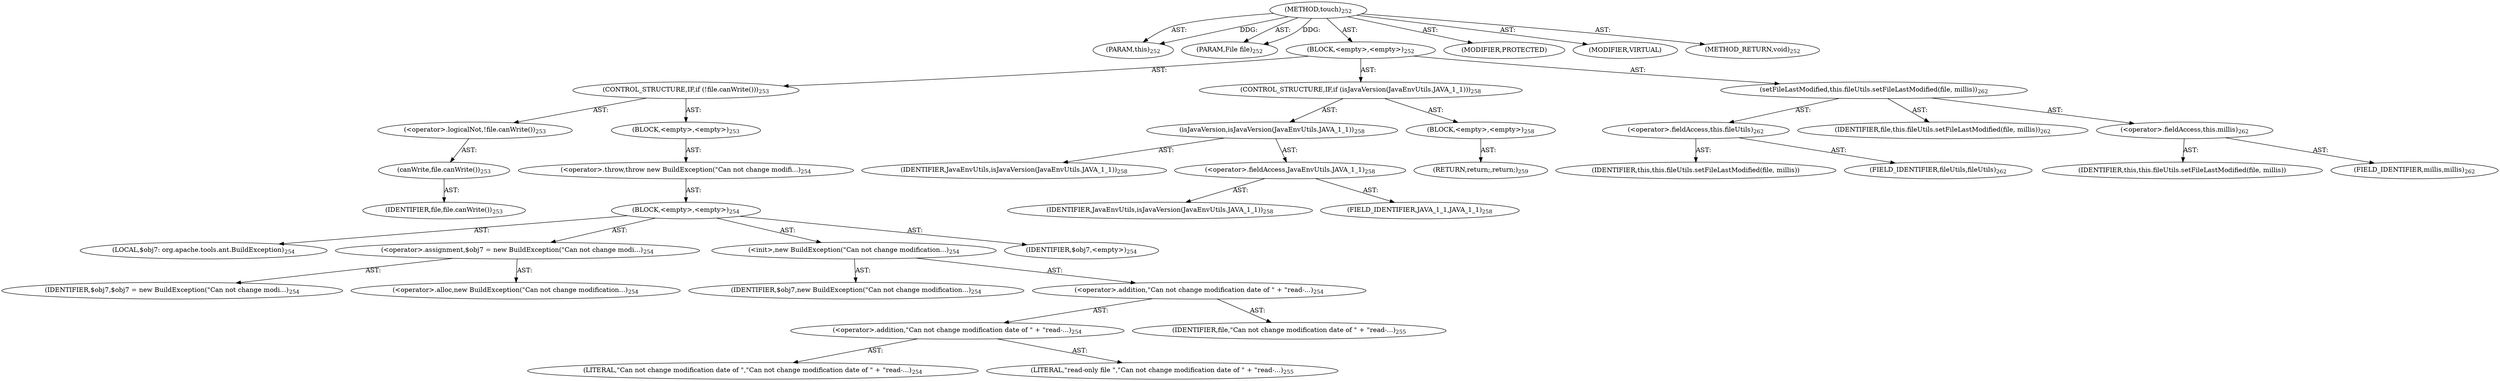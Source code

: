 digraph "touch" {  
"111669149703" [label = <(METHOD,touch)<SUB>252</SUB>> ]
"115964117003" [label = <(PARAM,this)<SUB>252</SUB>> ]
"115964117004" [label = <(PARAM,File file)<SUB>252</SUB>> ]
"25769803811" [label = <(BLOCK,&lt;empty&gt;,&lt;empty&gt;)<SUB>252</SUB>> ]
"47244640277" [label = <(CONTROL_STRUCTURE,IF,if (!file.canWrite()))<SUB>253</SUB>> ]
"30064771235" [label = <(&lt;operator&gt;.logicalNot,!file.canWrite())<SUB>253</SUB>> ]
"30064771236" [label = <(canWrite,file.canWrite())<SUB>253</SUB>> ]
"68719476860" [label = <(IDENTIFIER,file,file.canWrite())<SUB>253</SUB>> ]
"25769803812" [label = <(BLOCK,&lt;empty&gt;,&lt;empty&gt;)<SUB>253</SUB>> ]
"30064771237" [label = <(&lt;operator&gt;.throw,throw new BuildException(&quot;Can not change modifi...)<SUB>254</SUB>> ]
"25769803813" [label = <(BLOCK,&lt;empty&gt;,&lt;empty&gt;)<SUB>254</SUB>> ]
"94489280530" [label = <(LOCAL,$obj7: org.apache.tools.ant.BuildException)<SUB>254</SUB>> ]
"30064771238" [label = <(&lt;operator&gt;.assignment,$obj7 = new BuildException(&quot;Can not change modi...)<SUB>254</SUB>> ]
"68719476861" [label = <(IDENTIFIER,$obj7,$obj7 = new BuildException(&quot;Can not change modi...)<SUB>254</SUB>> ]
"30064771239" [label = <(&lt;operator&gt;.alloc,new BuildException(&quot;Can not change modification...)<SUB>254</SUB>> ]
"30064771240" [label = <(&lt;init&gt;,new BuildException(&quot;Can not change modification...)<SUB>254</SUB>> ]
"68719476862" [label = <(IDENTIFIER,$obj7,new BuildException(&quot;Can not change modification...)<SUB>254</SUB>> ]
"30064771241" [label = <(&lt;operator&gt;.addition,&quot;Can not change modification date of &quot; + &quot;read-...)<SUB>254</SUB>> ]
"30064771242" [label = <(&lt;operator&gt;.addition,&quot;Can not change modification date of &quot; + &quot;read-...)<SUB>254</SUB>> ]
"90194313244" [label = <(LITERAL,&quot;Can not change modification date of &quot;,&quot;Can not change modification date of &quot; + &quot;read-...)<SUB>254</SUB>> ]
"90194313245" [label = <(LITERAL,&quot;read-only file &quot;,&quot;Can not change modification date of &quot; + &quot;read-...)<SUB>255</SUB>> ]
"68719476863" [label = <(IDENTIFIER,file,&quot;Can not change modification date of &quot; + &quot;read-...)<SUB>255</SUB>> ]
"68719476864" [label = <(IDENTIFIER,$obj7,&lt;empty&gt;)<SUB>254</SUB>> ]
"47244640278" [label = <(CONTROL_STRUCTURE,IF,if (isJavaVersion(JavaEnvUtils.JAVA_1_1)))<SUB>258</SUB>> ]
"30064771243" [label = <(isJavaVersion,isJavaVersion(JavaEnvUtils.JAVA_1_1))<SUB>258</SUB>> ]
"68719476865" [label = <(IDENTIFIER,JavaEnvUtils,isJavaVersion(JavaEnvUtils.JAVA_1_1))<SUB>258</SUB>> ]
"30064771244" [label = <(&lt;operator&gt;.fieldAccess,JavaEnvUtils.JAVA_1_1)<SUB>258</SUB>> ]
"68719476866" [label = <(IDENTIFIER,JavaEnvUtils,isJavaVersion(JavaEnvUtils.JAVA_1_1))<SUB>258</SUB>> ]
"55834574893" [label = <(FIELD_IDENTIFIER,JAVA_1_1,JAVA_1_1)<SUB>258</SUB>> ]
"25769803814" [label = <(BLOCK,&lt;empty&gt;,&lt;empty&gt;)<SUB>258</SUB>> ]
"146028888065" [label = <(RETURN,return;,return;)<SUB>259</SUB>> ]
"30064771245" [label = <(setFileLastModified,this.fileUtils.setFileLastModified(file, millis))<SUB>262</SUB>> ]
"30064771246" [label = <(&lt;operator&gt;.fieldAccess,this.fileUtils)<SUB>262</SUB>> ]
"68719476867" [label = <(IDENTIFIER,this,this.fileUtils.setFileLastModified(file, millis))> ]
"55834574894" [label = <(FIELD_IDENTIFIER,fileUtils,fileUtils)<SUB>262</SUB>> ]
"68719476868" [label = <(IDENTIFIER,file,this.fileUtils.setFileLastModified(file, millis))<SUB>262</SUB>> ]
"30064771247" [label = <(&lt;operator&gt;.fieldAccess,this.millis)<SUB>262</SUB>> ]
"68719476869" [label = <(IDENTIFIER,this,this.fileUtils.setFileLastModified(file, millis))> ]
"55834574895" [label = <(FIELD_IDENTIFIER,millis,millis)<SUB>262</SUB>> ]
"133143986195" [label = <(MODIFIER,PROTECTED)> ]
"133143986196" [label = <(MODIFIER,VIRTUAL)> ]
"128849018887" [label = <(METHOD_RETURN,void)<SUB>252</SUB>> ]
  "111669149703" -> "115964117003"  [ label = "AST: "] 
  "111669149703" -> "115964117004"  [ label = "AST: "] 
  "111669149703" -> "25769803811"  [ label = "AST: "] 
  "111669149703" -> "133143986195"  [ label = "AST: "] 
  "111669149703" -> "133143986196"  [ label = "AST: "] 
  "111669149703" -> "128849018887"  [ label = "AST: "] 
  "25769803811" -> "47244640277"  [ label = "AST: "] 
  "25769803811" -> "47244640278"  [ label = "AST: "] 
  "25769803811" -> "30064771245"  [ label = "AST: "] 
  "47244640277" -> "30064771235"  [ label = "AST: "] 
  "47244640277" -> "25769803812"  [ label = "AST: "] 
  "30064771235" -> "30064771236"  [ label = "AST: "] 
  "30064771236" -> "68719476860"  [ label = "AST: "] 
  "25769803812" -> "30064771237"  [ label = "AST: "] 
  "30064771237" -> "25769803813"  [ label = "AST: "] 
  "25769803813" -> "94489280530"  [ label = "AST: "] 
  "25769803813" -> "30064771238"  [ label = "AST: "] 
  "25769803813" -> "30064771240"  [ label = "AST: "] 
  "25769803813" -> "68719476864"  [ label = "AST: "] 
  "30064771238" -> "68719476861"  [ label = "AST: "] 
  "30064771238" -> "30064771239"  [ label = "AST: "] 
  "30064771240" -> "68719476862"  [ label = "AST: "] 
  "30064771240" -> "30064771241"  [ label = "AST: "] 
  "30064771241" -> "30064771242"  [ label = "AST: "] 
  "30064771241" -> "68719476863"  [ label = "AST: "] 
  "30064771242" -> "90194313244"  [ label = "AST: "] 
  "30064771242" -> "90194313245"  [ label = "AST: "] 
  "47244640278" -> "30064771243"  [ label = "AST: "] 
  "47244640278" -> "25769803814"  [ label = "AST: "] 
  "30064771243" -> "68719476865"  [ label = "AST: "] 
  "30064771243" -> "30064771244"  [ label = "AST: "] 
  "30064771244" -> "68719476866"  [ label = "AST: "] 
  "30064771244" -> "55834574893"  [ label = "AST: "] 
  "25769803814" -> "146028888065"  [ label = "AST: "] 
  "30064771245" -> "30064771246"  [ label = "AST: "] 
  "30064771245" -> "68719476868"  [ label = "AST: "] 
  "30064771245" -> "30064771247"  [ label = "AST: "] 
  "30064771246" -> "68719476867"  [ label = "AST: "] 
  "30064771246" -> "55834574894"  [ label = "AST: "] 
  "30064771247" -> "68719476869"  [ label = "AST: "] 
  "30064771247" -> "55834574895"  [ label = "AST: "] 
  "111669149703" -> "115964117003"  [ label = "DDG: "] 
  "111669149703" -> "115964117004"  [ label = "DDG: "] 
}
